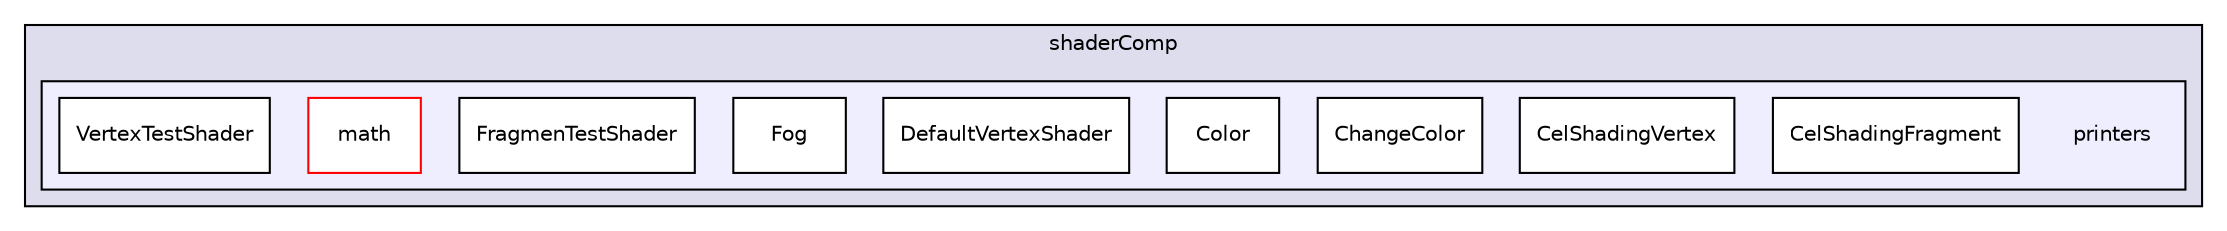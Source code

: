 digraph "shaderComp/printers" {
  compound=true
  node [ fontsize="10", fontname="Helvetica"];
  edge [ labelfontsize="10", labelfontname="Helvetica"];
  subgraph clusterdir_8fa961d1968e2121267882b511ca7dd2 {
    graph [ bgcolor="#ddddee", pencolor="black", label="shaderComp" fontname="Helvetica", fontsize="10", URL="dir_8fa961d1968e2121267882b511ca7dd2.html"]
  subgraph clusterdir_a47a5d8024a38fa8c6b3c4779bbadced {
    graph [ bgcolor="#eeeeff", pencolor="black", label="" URL="dir_a47a5d8024a38fa8c6b3c4779bbadced.html"];
    dir_a47a5d8024a38fa8c6b3c4779bbadced [shape=plaintext label="printers"];
    dir_253edd77d99efbef5bb41087fc762471 [shape=box label="CelShadingFragment" color="black" fillcolor="white" style="filled" URL="dir_253edd77d99efbef5bb41087fc762471.html"];
    dir_bb3323adac42a808414cb1fb346cdd34 [shape=box label="CelShadingVertex" color="black" fillcolor="white" style="filled" URL="dir_bb3323adac42a808414cb1fb346cdd34.html"];
    dir_040de159406f2461de0350442efa37f3 [shape=box label="ChangeColor" color="black" fillcolor="white" style="filled" URL="dir_040de159406f2461de0350442efa37f3.html"];
    dir_e1514a67640530229daece9625d81d51 [shape=box label="Color" color="black" fillcolor="white" style="filled" URL="dir_e1514a67640530229daece9625d81d51.html"];
    dir_6c868e0ba32426530a350551b0c5b8a5 [shape=box label="DefaultVertexShader" color="black" fillcolor="white" style="filled" URL="dir_6c868e0ba32426530a350551b0c5b8a5.html"];
    dir_259e3c6e0c55c697332c742b30ec84fe [shape=box label="Fog" color="black" fillcolor="white" style="filled" URL="dir_259e3c6e0c55c697332c742b30ec84fe.html"];
    dir_0786a57850b567f3c3ba770fca475f94 [shape=box label="FragmenTestShader" color="black" fillcolor="white" style="filled" URL="dir_0786a57850b567f3c3ba770fca475f94.html"];
    dir_39eb4419e4bca65043109219ed7b6dd1 [shape=box label="math" color="red" fillcolor="white" style="filled" URL="dir_39eb4419e4bca65043109219ed7b6dd1.html"];
    dir_fa47cf604bde57423d3eb453fb0d6dda [shape=box label="VertexTestShader" color="black" fillcolor="white" style="filled" URL="dir_fa47cf604bde57423d3eb453fb0d6dda.html"];
  }
  }
}
